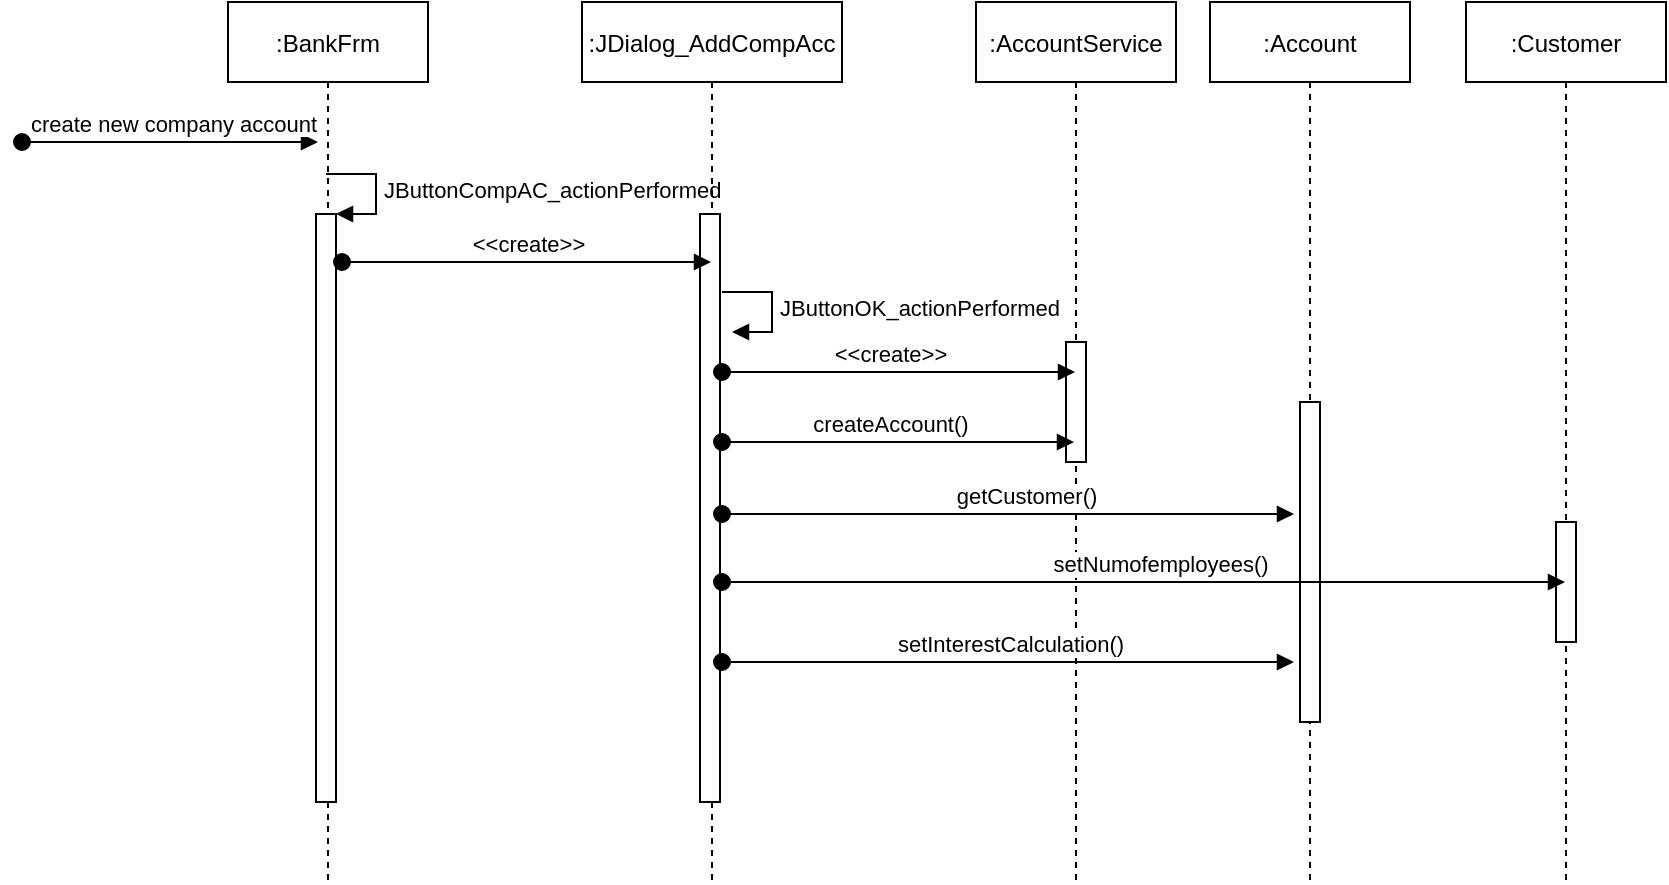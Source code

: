 <mxfile version="13.9.9" type="device"><diagram id="kgpKYQtTHZ0yAKxKKP6v" name="Page-1"><mxGraphModel dx="2959" dy="492" grid="1" gridSize="10" guides="1" tooltips="1" connect="1" arrows="1" fold="1" page="1" pageScale="1" pageWidth="850" pageHeight="1100" math="0" shadow="0"><root><mxCell id="0"/><mxCell id="1" parent="0"/><mxCell id="3nuBFxr9cyL0pnOWT2aG-1" value=":AccountService" style="shape=umlLifeline;perimeter=lifelinePerimeter;container=1;collapsible=0;recursiveResize=0;rounded=0;shadow=0;strokeWidth=1;" parent="1" vertex="1"><mxGeometry x="-369" y="80" width="100" height="440" as="geometry"/></mxCell><mxCell id="eTb7ikXqM6L-fqKEgFi2-3" value="" style="html=1;points=[];perimeter=orthogonalPerimeter;" vertex="1" parent="3nuBFxr9cyL0pnOWT2aG-1"><mxGeometry x="45" y="170" width="10" height="60" as="geometry"/></mxCell><mxCell id="3nuBFxr9cyL0pnOWT2aG-5" value=":Account" style="shape=umlLifeline;perimeter=lifelinePerimeter;container=1;collapsible=0;recursiveResize=0;rounded=0;shadow=0;strokeWidth=1;" parent="1" vertex="1"><mxGeometry x="-252" y="80" width="100" height="440" as="geometry"/></mxCell><mxCell id="3nuBFxr9cyL0pnOWT2aG-6" value="" style="points=[];perimeter=orthogonalPerimeter;rounded=0;shadow=0;strokeWidth=1;" parent="3nuBFxr9cyL0pnOWT2aG-5" vertex="1"><mxGeometry x="45" y="200" width="10" height="160" as="geometry"/></mxCell><mxCell id="eTb7ikXqM6L-fqKEgFi2-1" value=":Customer" style="shape=umlLifeline;perimeter=lifelinePerimeter;container=1;collapsible=0;recursiveResize=0;rounded=0;shadow=0;strokeWidth=1;" vertex="1" parent="1"><mxGeometry x="-124" y="80" width="100" height="440" as="geometry"/></mxCell><mxCell id="eTb7ikXqM6L-fqKEgFi2-2" value="" style="points=[];perimeter=orthogonalPerimeter;rounded=0;shadow=0;strokeWidth=1;" vertex="1" parent="eTb7ikXqM6L-fqKEgFi2-1"><mxGeometry x="45" y="260" width="10" height="60" as="geometry"/></mxCell><mxCell id="eTb7ikXqM6L-fqKEgFi2-5" value=":BankFrm" style="shape=umlLifeline;perimeter=lifelinePerimeter;container=1;collapsible=0;recursiveResize=0;rounded=0;shadow=0;strokeWidth=1;" vertex="1" parent="1"><mxGeometry x="-743" y="80" width="100" height="440" as="geometry"/></mxCell><mxCell id="eTb7ikXqM6L-fqKEgFi2-6" value="create new company account" style="verticalAlign=bottom;startArrow=oval;endArrow=block;startSize=8;shadow=0;strokeWidth=1;" edge="1" parent="eTb7ikXqM6L-fqKEgFi2-5"><mxGeometry x="0.027" relative="1" as="geometry"><mxPoint x="-103" y="70" as="sourcePoint"/><mxPoint x="45" y="70" as="targetPoint"/><mxPoint as="offset"/></mxGeometry></mxCell><mxCell id="eTb7ikXqM6L-fqKEgFi2-9" value="" style="html=1;points=[];perimeter=orthogonalPerimeter;" vertex="1" parent="eTb7ikXqM6L-fqKEgFi2-5"><mxGeometry x="44" y="106" width="10" height="294" as="geometry"/></mxCell><mxCell id="eTb7ikXqM6L-fqKEgFi2-10" value="JButtonCompAC_actionPerformed" style="edgeStyle=orthogonalEdgeStyle;html=1;align=left;spacingLeft=2;endArrow=block;rounded=0;entryX=1;entryY=0;" edge="1" target="eTb7ikXqM6L-fqKEgFi2-9" parent="eTb7ikXqM6L-fqKEgFi2-5"><mxGeometry relative="1" as="geometry"><mxPoint x="49" y="86" as="sourcePoint"/><Array as="points"><mxPoint x="74" y="86"/></Array></mxGeometry></mxCell><mxCell id="eTb7ikXqM6L-fqKEgFi2-11" value=":JDialog_AddCompAcc" style="shape=umlLifeline;perimeter=lifelinePerimeter;container=1;collapsible=0;recursiveResize=0;rounded=0;shadow=0;strokeWidth=1;" vertex="1" parent="1"><mxGeometry x="-566" y="80" width="130" height="440" as="geometry"/></mxCell><mxCell id="eTb7ikXqM6L-fqKEgFi2-13" value="" style="html=1;points=[];perimeter=orthogonalPerimeter;" vertex="1" parent="eTb7ikXqM6L-fqKEgFi2-11"><mxGeometry x="59" y="106" width="10" height="294" as="geometry"/></mxCell><mxCell id="eTb7ikXqM6L-fqKEgFi2-15" value="&amp;lt;&amp;lt;create&amp;gt;&amp;gt;" style="html=1;verticalAlign=bottom;startArrow=oval;startFill=1;endArrow=block;startSize=8;" edge="1" parent="1" target="eTb7ikXqM6L-fqKEgFi2-11"><mxGeometry width="60" relative="1" as="geometry"><mxPoint x="-686" y="210" as="sourcePoint"/><mxPoint x="-626" y="210" as="targetPoint"/></mxGeometry></mxCell><mxCell id="eTb7ikXqM6L-fqKEgFi2-16" value="JButtonOK_actionPerformed" style="edgeStyle=orthogonalEdgeStyle;html=1;align=left;spacingLeft=2;endArrow=block;rounded=0;entryX=1;entryY=0;" edge="1" parent="1"><mxGeometry relative="1" as="geometry"><mxPoint x="-496" y="225" as="sourcePoint"/><Array as="points"><mxPoint x="-471" y="225"/></Array><mxPoint x="-491" y="245.0" as="targetPoint"/></mxGeometry></mxCell><mxCell id="eTb7ikXqM6L-fqKEgFi2-17" value="&amp;lt;&amp;lt;create&amp;gt;&amp;gt;" style="html=1;verticalAlign=bottom;startArrow=oval;startFill=1;endArrow=block;startSize=8;" edge="1" parent="1" target="3nuBFxr9cyL0pnOWT2aG-1"><mxGeometry x="-0.05" width="60" relative="1" as="geometry"><mxPoint x="-496" y="265" as="sourcePoint"/><mxPoint x="-436" y="265" as="targetPoint"/><mxPoint as="offset"/></mxGeometry></mxCell><mxCell id="eTb7ikXqM6L-fqKEgFi2-18" value="createAccount()" style="html=1;verticalAlign=bottom;startArrow=oval;startFill=1;endArrow=block;startSize=8;" edge="1" parent="1"><mxGeometry x="-0.05" width="60" relative="1" as="geometry"><mxPoint x="-496" y="300" as="sourcePoint"/><mxPoint x="-320" y="300" as="targetPoint"/><mxPoint as="offset"/></mxGeometry></mxCell><mxCell id="eTb7ikXqM6L-fqKEgFi2-19" value="getCustomer()" style="html=1;verticalAlign=bottom;startArrow=oval;startFill=1;endArrow=block;startSize=8;" edge="1" parent="1"><mxGeometry x="0.06" width="60" relative="1" as="geometry"><mxPoint x="-496" y="336" as="sourcePoint"/><mxPoint x="-210" y="336" as="targetPoint"/><mxPoint as="offset"/></mxGeometry></mxCell><mxCell id="eTb7ikXqM6L-fqKEgFi2-20" value="setNumofemployees()" style="html=1;verticalAlign=bottom;startArrow=oval;startFill=1;endArrow=block;startSize=8;" edge="1" parent="1" target="eTb7ikXqM6L-fqKEgFi2-1"><mxGeometry x="0.04" width="60" relative="1" as="geometry"><mxPoint x="-496" y="370" as="sourcePoint"/><mxPoint x="-137.5" y="370" as="targetPoint"/><mxPoint as="offset"/></mxGeometry></mxCell><mxCell id="eTb7ikXqM6L-fqKEgFi2-21" value="setInterestCalculation()" style="html=1;verticalAlign=bottom;startArrow=oval;startFill=1;endArrow=block;startSize=8;" edge="1" parent="1"><mxGeometry x="0.004" width="60" relative="1" as="geometry"><mxPoint x="-496" y="410" as="sourcePoint"/><mxPoint x="-210" y="410" as="targetPoint"/><mxPoint as="offset"/></mxGeometry></mxCell></root></mxGraphModel></diagram></mxfile>